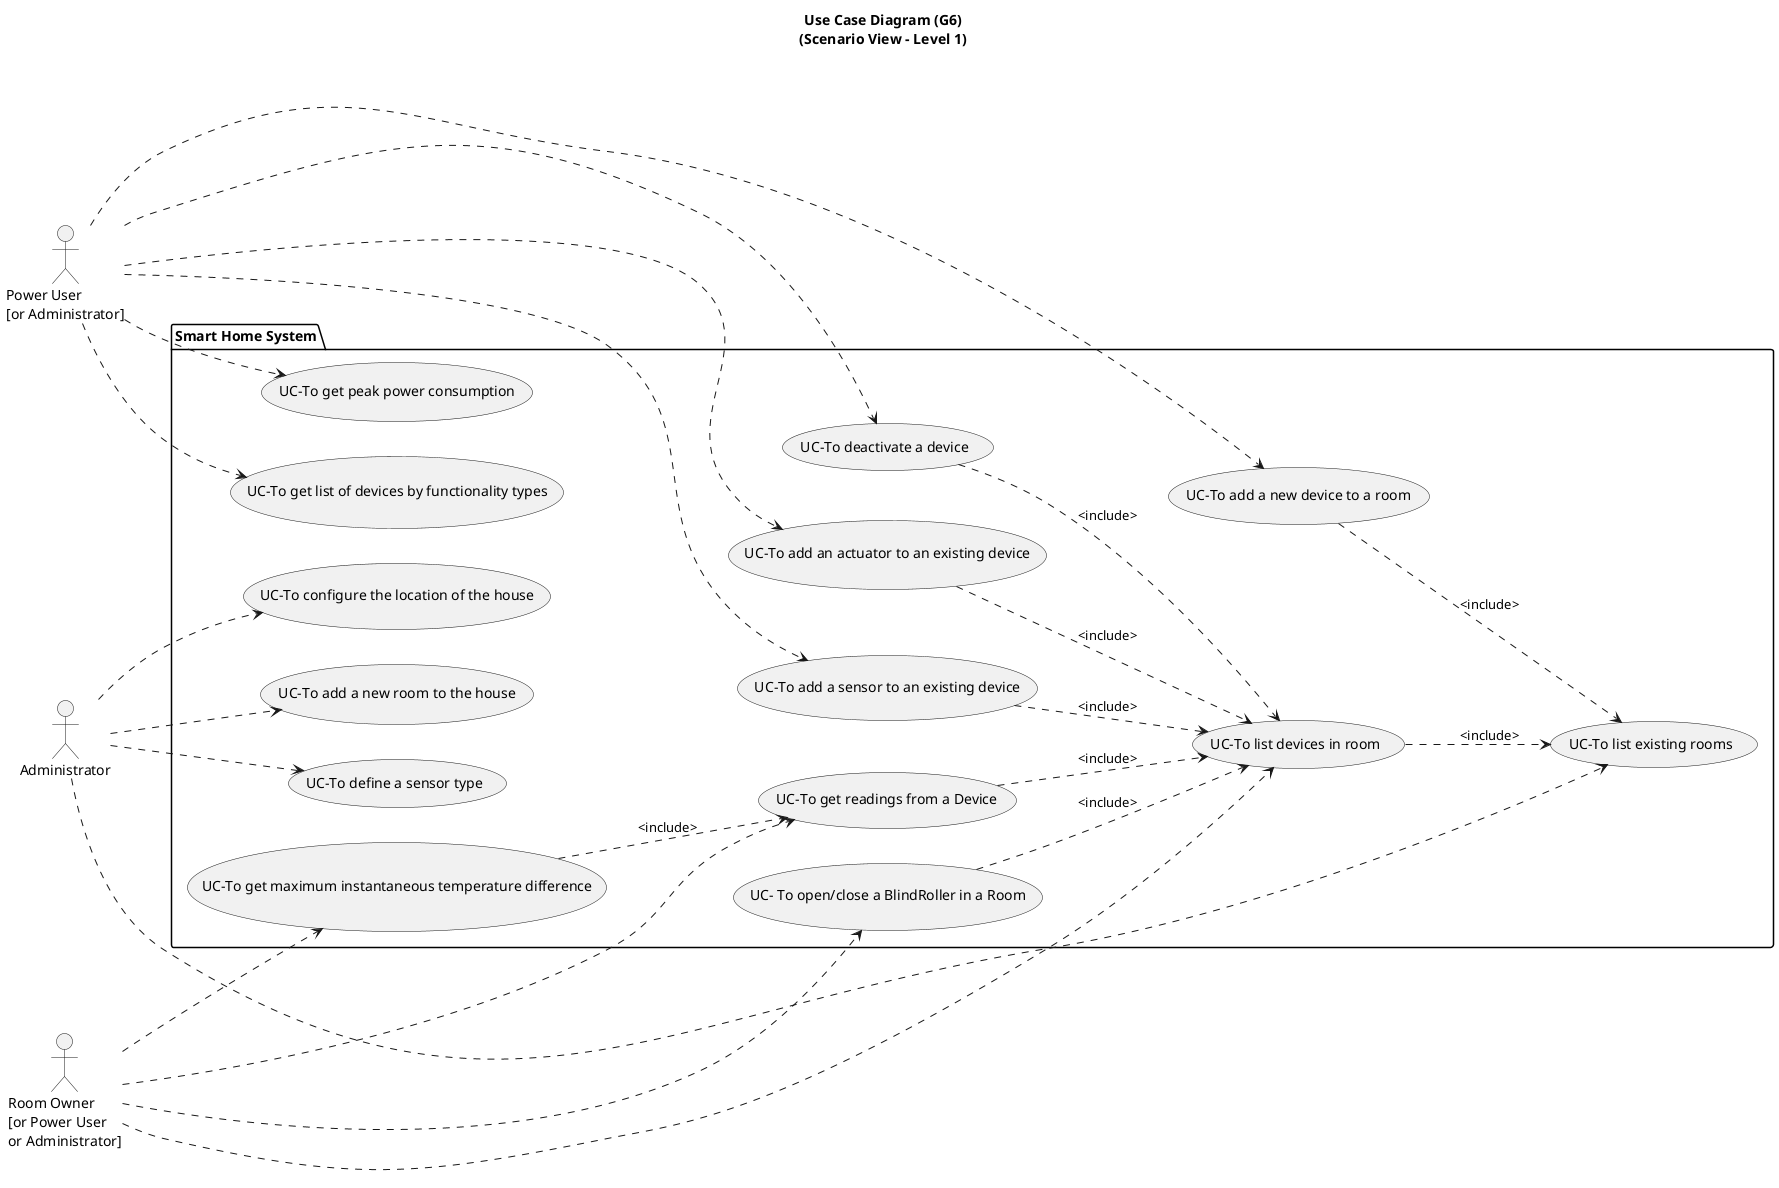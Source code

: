 +@startuml

title Use Case Diagram (G6)\n(Scenario View - Level 1)

left to right direction

actor Administrator as admin
actor "Power User\n[or Administrator]" as pu
actor "Room Owner\n[or Power User\nor Administrator]" as ro

package "Smart Home System"{

usecase UC1 as "UC-To configure the location of the house"
usecase UC2 as "UC-To add a new room to the house"
usecase UC3 as "UC-To list existing rooms"
usecase UC4 as "UC-To define a sensor type"
usecase UC5 as "UC-To add a new device to a room"
usecase UC6 as "UC-To list devices in room"
usecase UC7 as "UC-To add a sensor to an existing device"
usecase UC8 as "UC-To deactivate a device"
usecase UC9 as "UC-To get list of devices by functionality types"
usecase UC12 as "UC-To add an actuator to an existing device"
usecase UC33 as "UC-To get readings from a Device"
usecase UC34 as "UC-To get maximum instantaneous temperature difference"
usecase UC36 as "UC-To get peak power consumption"
usecase UC37 as "UC- To open/close a BlindRoller in a Room"

admin ..> UC1
admin ..> UC2
admin ..> UC3
admin ..> UC4

pu ..> UC5
pu ..> UC7
pu ..> UC8
pu ..> UC9
pu ..> UC12
pu ..> UC36

ro ..> UC6
ro ..> UC33
ro ..> UC34
ro ..> UC37

UC5 ..> UC3 : <include>
UC6 ..> UC3 : <include>
UC7 ..> UC6 : <include>
UC8 ..> UC6  : <include>
UC12 ..> UC6 : <include>
UC33 ..> UC6 : <include>
UC34 ..> UC33 : <include>
UC37 ..> UC6 : <include>

}

@enduml



@enduml